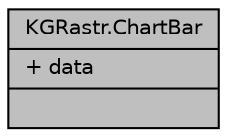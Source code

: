 digraph "KGRastr.ChartBar"
{
 // LATEX_PDF_SIZE
  edge [fontname="Helvetica",fontsize="10",labelfontname="Helvetica",labelfontsize="10"];
  node [fontname="Helvetica",fontsize="10",shape=record];
  Node1 [label="{KGRastr.ChartBar\n|+ data\l|}",height=0.2,width=0.4,color="black", fillcolor="grey75", style="filled", fontcolor="black",tooltip=" "];
}
